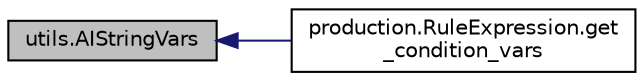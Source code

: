 digraph "utils.AIStringVars"
{
  edge [fontname="Helvetica",fontsize="10",labelfontname="Helvetica",labelfontsize="10"];
  node [fontname="Helvetica",fontsize="10",shape=record];
  rankdir="LR";
  Node1 [label="utils.AIStringVars",height=0.2,width=0.4,color="black", fillcolor="grey75", style="filled", fontcolor="black"];
  Node1 -> Node2 [dir="back",color="midnightblue",fontsize="10",style="solid",fontname="Helvetica"];
  Node2 [label="production.RuleExpression.get\l_condition_vars",height=0.2,width=0.4,color="black", fillcolor="white", style="filled",URL="$classproduction_1_1_rule_expression.html#a01eda3165e4879358c77c101948d1773"];
}
